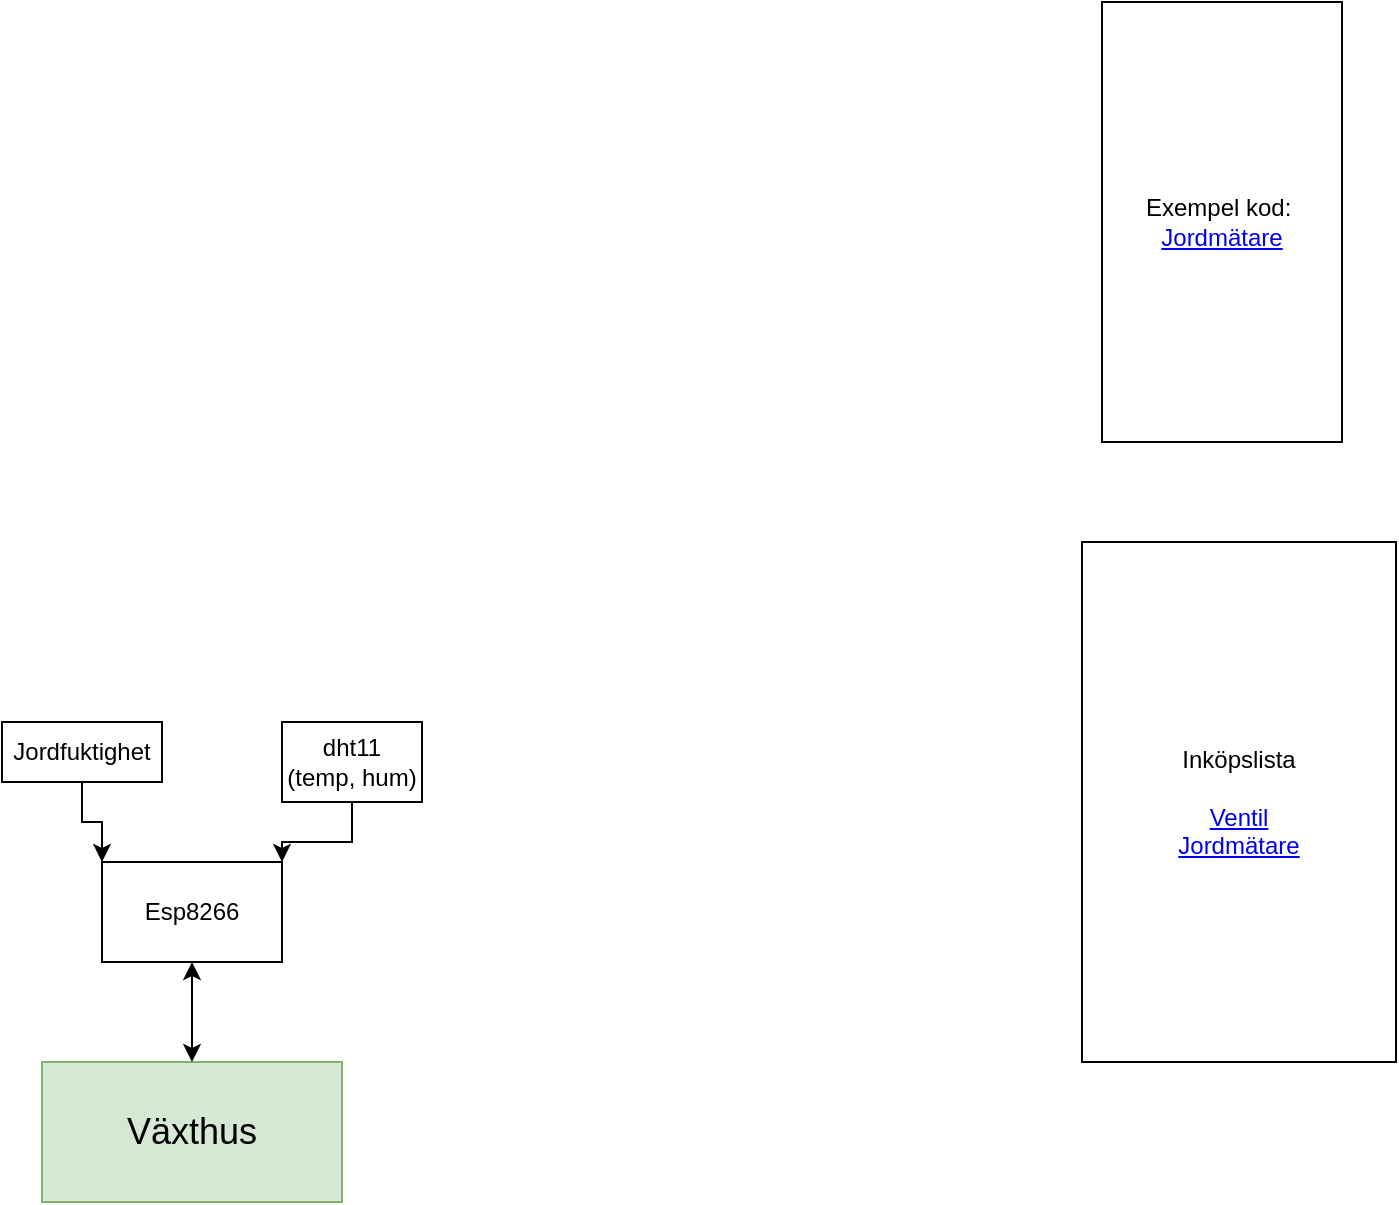<mxfile version="25.0.3">
  <diagram name="Sida-1" id="S1aX9hF0R4ryH1p3xK2n">
    <mxGraphModel dx="786" dy="1672" grid="1" gridSize="10" guides="1" tooltips="1" connect="1" arrows="1" fold="1" page="1" pageScale="1" pageWidth="827" pageHeight="1169" math="0" shadow="0">
      <root>
        <mxCell id="0" />
        <mxCell id="1" parent="0" />
        <mxCell id="YpvVOzl85OfcXX8SGw4_-1" value="&lt;font style=&quot;font-size: 18px;&quot;&gt;Växthus&lt;/font&gt;" style="rounded=0;whiteSpace=wrap;html=1;fillColor=#d5e8d4;strokeColor=#82b366;" parent="1" vertex="1">
          <mxGeometry x="120" y="250" width="150" height="70" as="geometry" />
        </mxCell>
        <mxCell id="YpvVOzl85OfcXX8SGw4_-2" value="Esp8266" style="rounded=0;whiteSpace=wrap;html=1;" parent="1" vertex="1">
          <mxGeometry x="150" y="150" width="90" height="50" as="geometry" />
        </mxCell>
        <mxCell id="YpvVOzl85OfcXX8SGw4_-6" value="" style="endArrow=classic;startArrow=classic;html=1;rounded=0;exitX=0.5;exitY=0;exitDx=0;exitDy=0;entryX=0.5;entryY=1;entryDx=0;entryDy=0;" parent="1" source="YpvVOzl85OfcXX8SGw4_-1" target="YpvVOzl85OfcXX8SGw4_-2" edge="1">
          <mxGeometry width="50" height="50" relative="1" as="geometry">
            <mxPoint x="320" y="250" as="sourcePoint" />
            <mxPoint x="370" y="200" as="targetPoint" />
          </mxGeometry>
        </mxCell>
        <mxCell id="YpvVOzl85OfcXX8SGw4_-9" style="edgeStyle=orthogonalEdgeStyle;rounded=0;orthogonalLoop=1;jettySize=auto;html=1;entryX=1;entryY=0;entryDx=0;entryDy=0;" parent="1" source="YpvVOzl85OfcXX8SGw4_-8" target="YpvVOzl85OfcXX8SGw4_-2" edge="1">
          <mxGeometry relative="1" as="geometry" />
        </mxCell>
        <mxCell id="YpvVOzl85OfcXX8SGw4_-8" value="&lt;div&gt;dht11&lt;/div&gt;&lt;div&gt;(temp, hum)&lt;br&gt;&lt;/div&gt;" style="rounded=0;whiteSpace=wrap;html=1;" parent="1" vertex="1">
          <mxGeometry x="240" y="80" width="70" height="40" as="geometry" />
        </mxCell>
        <mxCell id="YpvVOzl85OfcXX8SGw4_-11" style="edgeStyle=orthogonalEdgeStyle;rounded=0;orthogonalLoop=1;jettySize=auto;html=1;entryX=0;entryY=0;entryDx=0;entryDy=0;" parent="1" source="YpvVOzl85OfcXX8SGw4_-10" target="YpvVOzl85OfcXX8SGw4_-2" edge="1">
          <mxGeometry relative="1" as="geometry" />
        </mxCell>
        <mxCell id="YpvVOzl85OfcXX8SGw4_-10" value="Jordfuktighet" style="rounded=0;whiteSpace=wrap;html=1;" parent="1" vertex="1">
          <mxGeometry x="100" y="80" width="80" height="30" as="geometry" />
        </mxCell>
        <mxCell id="YpvVOzl85OfcXX8SGw4_-13" value="Inköpslista&lt;div&gt;&lt;br&gt;&lt;/div&gt;&lt;div&gt;&lt;a href=&quot;https://www.biltema.se/bygg/vvs/sanitet-och-vatten/ventiler-vvs/minikulventiler-vvs/minikulventil-rak-12-x-12-2000061360&quot;&gt;Ventil&lt;/a&gt;&lt;/div&gt;&lt;div&gt;&lt;a href=&quot;https://www.electrokit.com/jordfuktighetssensor&quot;&gt;Jordmätare&lt;/a&gt;&lt;/div&gt;" style="rounded=0;whiteSpace=wrap;html=1;" parent="1" vertex="1">
          <mxGeometry x="640" y="-10" width="157" height="260" as="geometry" />
        </mxCell>
        <mxCell id="oL4XQkMD9EXwZcFvYe_M-1" value="Exempel kod:&amp;nbsp;&lt;div&gt;&lt;a href=&quot;https://www.electronics360.org/how-to-use-fc-28-soil-moisture-sensor-module-with-arduino-uno-diy/&quot;&gt;Jordmätare&lt;/a&gt;&lt;/div&gt;" style="rounded=0;whiteSpace=wrap;html=1;" vertex="1" parent="1">
          <mxGeometry x="650" y="-280" width="120" height="220" as="geometry" />
        </mxCell>
      </root>
    </mxGraphModel>
  </diagram>
</mxfile>
